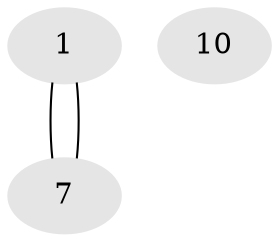 // Generated by graph-tools (version 1.1) at 2025/46/02/15/25 05:46:28]
// undirected, 3 vertices, 2 edges
graph export_dot {
graph [start="1"]
  node [color=gray90,style=filled];
  1 [super="+2+3+4+5+6+8+11+12+14+17"];
  7 [super="+9"];
  10 [super="+9+11+13+14+15+16+18"];
  1 -- 7;
  1 -- 7;
}
